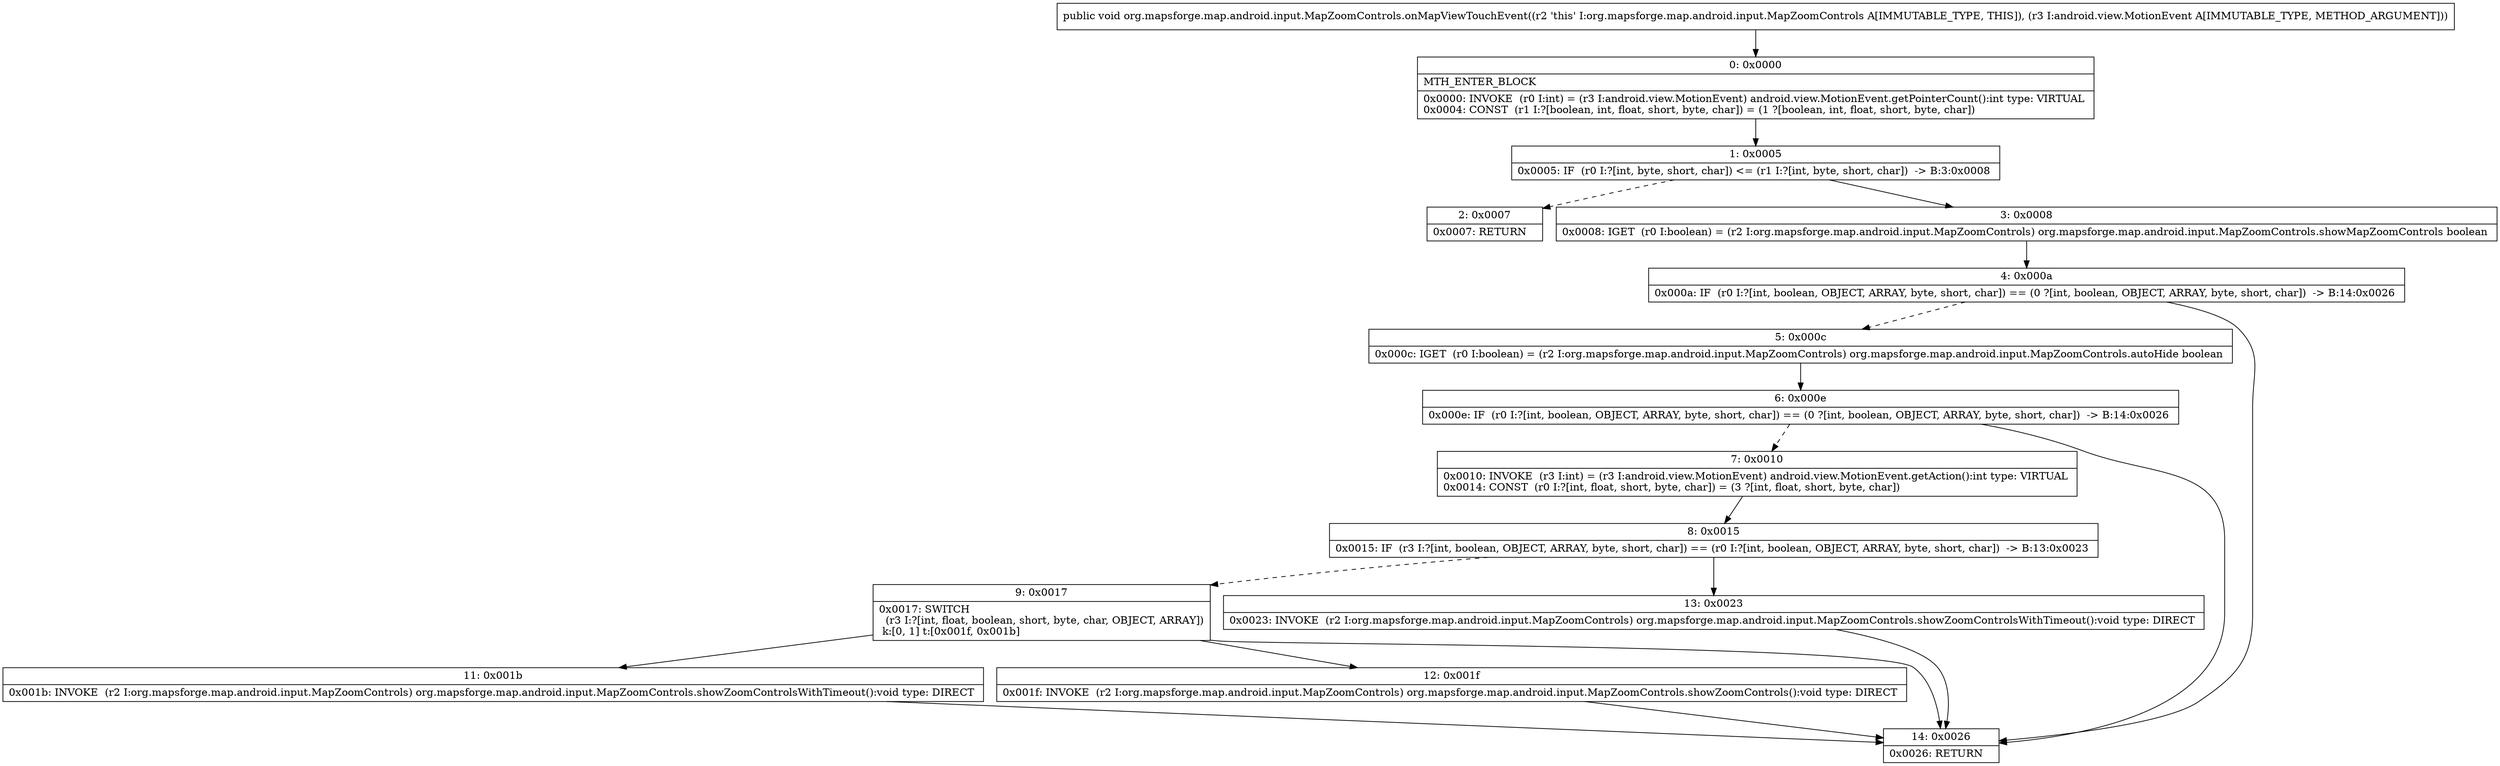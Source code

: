 digraph "CFG fororg.mapsforge.map.android.input.MapZoomControls.onMapViewTouchEvent(Landroid\/view\/MotionEvent;)V" {
Node_0 [shape=record,label="{0\:\ 0x0000|MTH_ENTER_BLOCK\l|0x0000: INVOKE  (r0 I:int) = (r3 I:android.view.MotionEvent) android.view.MotionEvent.getPointerCount():int type: VIRTUAL \l0x0004: CONST  (r1 I:?[boolean, int, float, short, byte, char]) = (1 ?[boolean, int, float, short, byte, char]) \l}"];
Node_1 [shape=record,label="{1\:\ 0x0005|0x0005: IF  (r0 I:?[int, byte, short, char]) \<= (r1 I:?[int, byte, short, char])  \-\> B:3:0x0008 \l}"];
Node_2 [shape=record,label="{2\:\ 0x0007|0x0007: RETURN   \l}"];
Node_3 [shape=record,label="{3\:\ 0x0008|0x0008: IGET  (r0 I:boolean) = (r2 I:org.mapsforge.map.android.input.MapZoomControls) org.mapsforge.map.android.input.MapZoomControls.showMapZoomControls boolean \l}"];
Node_4 [shape=record,label="{4\:\ 0x000a|0x000a: IF  (r0 I:?[int, boolean, OBJECT, ARRAY, byte, short, char]) == (0 ?[int, boolean, OBJECT, ARRAY, byte, short, char])  \-\> B:14:0x0026 \l}"];
Node_5 [shape=record,label="{5\:\ 0x000c|0x000c: IGET  (r0 I:boolean) = (r2 I:org.mapsforge.map.android.input.MapZoomControls) org.mapsforge.map.android.input.MapZoomControls.autoHide boolean \l}"];
Node_6 [shape=record,label="{6\:\ 0x000e|0x000e: IF  (r0 I:?[int, boolean, OBJECT, ARRAY, byte, short, char]) == (0 ?[int, boolean, OBJECT, ARRAY, byte, short, char])  \-\> B:14:0x0026 \l}"];
Node_7 [shape=record,label="{7\:\ 0x0010|0x0010: INVOKE  (r3 I:int) = (r3 I:android.view.MotionEvent) android.view.MotionEvent.getAction():int type: VIRTUAL \l0x0014: CONST  (r0 I:?[int, float, short, byte, char]) = (3 ?[int, float, short, byte, char]) \l}"];
Node_8 [shape=record,label="{8\:\ 0x0015|0x0015: IF  (r3 I:?[int, boolean, OBJECT, ARRAY, byte, short, char]) == (r0 I:?[int, boolean, OBJECT, ARRAY, byte, short, char])  \-\> B:13:0x0023 \l}"];
Node_9 [shape=record,label="{9\:\ 0x0017|0x0017: SWITCH  \l  (r3 I:?[int, float, boolean, short, byte, char, OBJECT, ARRAY])\l k:[0, 1] t:[0x001f, 0x001b] \l}"];
Node_11 [shape=record,label="{11\:\ 0x001b|0x001b: INVOKE  (r2 I:org.mapsforge.map.android.input.MapZoomControls) org.mapsforge.map.android.input.MapZoomControls.showZoomControlsWithTimeout():void type: DIRECT \l}"];
Node_12 [shape=record,label="{12\:\ 0x001f|0x001f: INVOKE  (r2 I:org.mapsforge.map.android.input.MapZoomControls) org.mapsforge.map.android.input.MapZoomControls.showZoomControls():void type: DIRECT \l}"];
Node_13 [shape=record,label="{13\:\ 0x0023|0x0023: INVOKE  (r2 I:org.mapsforge.map.android.input.MapZoomControls) org.mapsforge.map.android.input.MapZoomControls.showZoomControlsWithTimeout():void type: DIRECT \l}"];
Node_14 [shape=record,label="{14\:\ 0x0026|0x0026: RETURN   \l}"];
MethodNode[shape=record,label="{public void org.mapsforge.map.android.input.MapZoomControls.onMapViewTouchEvent((r2 'this' I:org.mapsforge.map.android.input.MapZoomControls A[IMMUTABLE_TYPE, THIS]), (r3 I:android.view.MotionEvent A[IMMUTABLE_TYPE, METHOD_ARGUMENT])) }"];
MethodNode -> Node_0;
Node_0 -> Node_1;
Node_1 -> Node_2[style=dashed];
Node_1 -> Node_3;
Node_3 -> Node_4;
Node_4 -> Node_5[style=dashed];
Node_4 -> Node_14;
Node_5 -> Node_6;
Node_6 -> Node_7[style=dashed];
Node_6 -> Node_14;
Node_7 -> Node_8;
Node_8 -> Node_9[style=dashed];
Node_8 -> Node_13;
Node_9 -> Node_11;
Node_9 -> Node_12;
Node_9 -> Node_14;
Node_11 -> Node_14;
Node_12 -> Node_14;
Node_13 -> Node_14;
}

